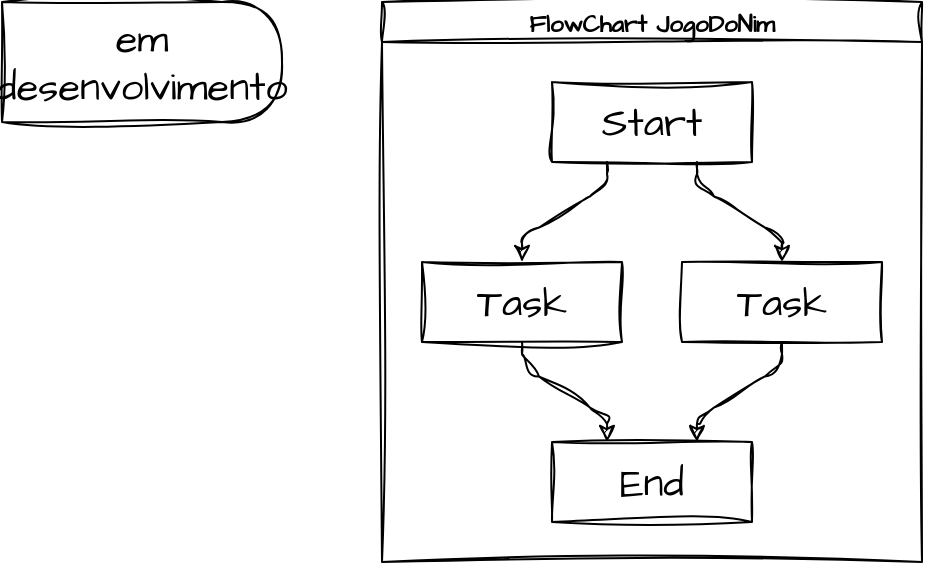 <mxfile>
    <diagram id="DJYPZipczvuoGlcLDi-M" name="Page-2">
        <mxGraphModel dx="887" dy="336" grid="1" gridSize="10" guides="1" tooltips="1" connect="1" arrows="1" fold="1" page="1" pageScale="1" pageWidth="850" pageHeight="1100" math="0" shadow="0">
            <root>
                <mxCell id="0"/>
                <mxCell id="1" parent="0"/>
                <mxCell id="S4bd6C2nDkduxDMEbOqK-10" value="em desenvolvimento" style="shape=delay;whiteSpace=wrap;html=1;sketch=1;hachureGap=4;jiggle=2;curveFitting=1;fontFamily=Architects Daughter;fontSource=https%3A%2F%2Ffonts.googleapis.com%2Fcss%3Ffamily%3DArchitects%2BDaughter;fontSize=20;" parent="1" vertex="1">
                    <mxGeometry x="10" y="10" width="140" height="60" as="geometry"/>
                </mxCell>
                <mxCell id="108" value="FlowChart JogoDoNim" style="swimlane;startSize=20;horizontal=1;childLayout=flowLayout;flowOrientation=north;resizable=0;interRankCellSpacing=50;containerType=tree;fontSize=12;sketch=1;hachureGap=4;jiggle=2;curveFitting=1;fontFamily=Architects Daughter;fontSource=https%3A%2F%2Ffonts.googleapis.com%2Fcss%3Ffamily%3DArchitects%2BDaughter;" vertex="1" parent="1">
                    <mxGeometry x="200" y="10" width="270" height="280" as="geometry"/>
                </mxCell>
                <mxCell id="109" value="Start" style="whiteSpace=wrap;html=1;sketch=1;hachureGap=4;jiggle=2;curveFitting=1;fontFamily=Architects Daughter;fontSource=https%3A%2F%2Ffonts.googleapis.com%2Fcss%3Ffamily%3DArchitects%2BDaughter;fontSize=20;" vertex="1" parent="108">
                    <mxGeometry x="85" y="40" width="100" height="40" as="geometry"/>
                </mxCell>
                <mxCell id="110" value="Task" style="whiteSpace=wrap;html=1;sketch=1;hachureGap=4;jiggle=2;curveFitting=1;fontFamily=Architects Daughter;fontSource=https%3A%2F%2Ffonts.googleapis.com%2Fcss%3Ffamily%3DArchitects%2BDaughter;fontSize=20;" vertex="1" parent="108">
                    <mxGeometry x="20" y="130" width="100" height="40" as="geometry"/>
                </mxCell>
                <mxCell id="111" value="" style="html=1;rounded=1;curved=0;sourcePerimeterSpacing=0;targetPerimeterSpacing=0;startSize=6;endSize=6;sketch=1;hachureGap=4;jiggle=2;curveFitting=1;fontFamily=Architects Daughter;fontSource=https%3A%2F%2Ffonts.googleapis.com%2Fcss%3Ffamily%3DArchitects%2BDaughter;fontSize=16;noEdgeStyle=1;orthogonal=1;" edge="1" parent="108" source="109" target="110">
                    <mxGeometry relative="1" as="geometry">
                        <Array as="points">
                            <mxPoint x="112.5" y="92"/>
                            <mxPoint x="70" y="118"/>
                        </Array>
                    </mxGeometry>
                </mxCell>
                <mxCell id="112" value="Task" style="whiteSpace=wrap;html=1;sketch=1;hachureGap=4;jiggle=2;curveFitting=1;fontFamily=Architects Daughter;fontSource=https%3A%2F%2Ffonts.googleapis.com%2Fcss%3Ffamily%3DArchitects%2BDaughter;fontSize=20;" vertex="1" parent="108">
                    <mxGeometry x="150" y="130" width="100" height="40" as="geometry"/>
                </mxCell>
                <mxCell id="113" value="" style="html=1;rounded=1;curved=0;sourcePerimeterSpacing=0;targetPerimeterSpacing=0;startSize=6;endSize=6;sketch=1;hachureGap=4;jiggle=2;curveFitting=1;fontFamily=Architects Daughter;fontSource=https%3A%2F%2Ffonts.googleapis.com%2Fcss%3Ffamily%3DArchitects%2BDaughter;fontSize=16;noEdgeStyle=1;orthogonal=1;" edge="1" parent="108" source="109" target="112">
                    <mxGeometry relative="1" as="geometry">
                        <Array as="points">
                            <mxPoint x="157.5" y="92"/>
                            <mxPoint x="200" y="118"/>
                        </Array>
                    </mxGeometry>
                </mxCell>
                <mxCell id="114" value="End" style="whiteSpace=wrap;html=1;sketch=1;hachureGap=4;jiggle=2;curveFitting=1;fontFamily=Architects Daughter;fontSource=https%3A%2F%2Ffonts.googleapis.com%2Fcss%3Ffamily%3DArchitects%2BDaughter;fontSize=20;" vertex="1" parent="108">
                    <mxGeometry x="85" y="220" width="100" height="40" as="geometry"/>
                </mxCell>
                <mxCell id="115" value="" style="html=1;rounded=1;curved=0;sourcePerimeterSpacing=0;targetPerimeterSpacing=0;startSize=6;endSize=6;sketch=1;hachureGap=4;jiggle=2;curveFitting=1;fontFamily=Architects Daughter;fontSource=https%3A%2F%2Ffonts.googleapis.com%2Fcss%3Ffamily%3DArchitects%2BDaughter;fontSize=16;noEdgeStyle=1;orthogonal=1;" edge="1" parent="108" source="110" target="114">
                    <mxGeometry relative="1" as="geometry">
                        <Array as="points">
                            <mxPoint x="70" y="182"/>
                            <mxPoint x="112.5" y="208"/>
                        </Array>
                    </mxGeometry>
                </mxCell>
                <mxCell id="116" value="" style="html=1;rounded=1;curved=0;sourcePerimeterSpacing=0;targetPerimeterSpacing=0;startSize=6;endSize=6;sketch=1;hachureGap=4;jiggle=2;curveFitting=1;fontFamily=Architects Daughter;fontSource=https%3A%2F%2Ffonts.googleapis.com%2Fcss%3Ffamily%3DArchitects%2BDaughter;fontSize=16;noEdgeStyle=1;orthogonal=1;" edge="1" parent="108" source="112" target="114">
                    <mxGeometry relative="1" as="geometry">
                        <Array as="points">
                            <mxPoint x="200" y="182"/>
                            <mxPoint x="157.5" y="208"/>
                        </Array>
                    </mxGeometry>
                </mxCell>
            </root>
        </mxGraphModel>
    </diagram>
</mxfile>